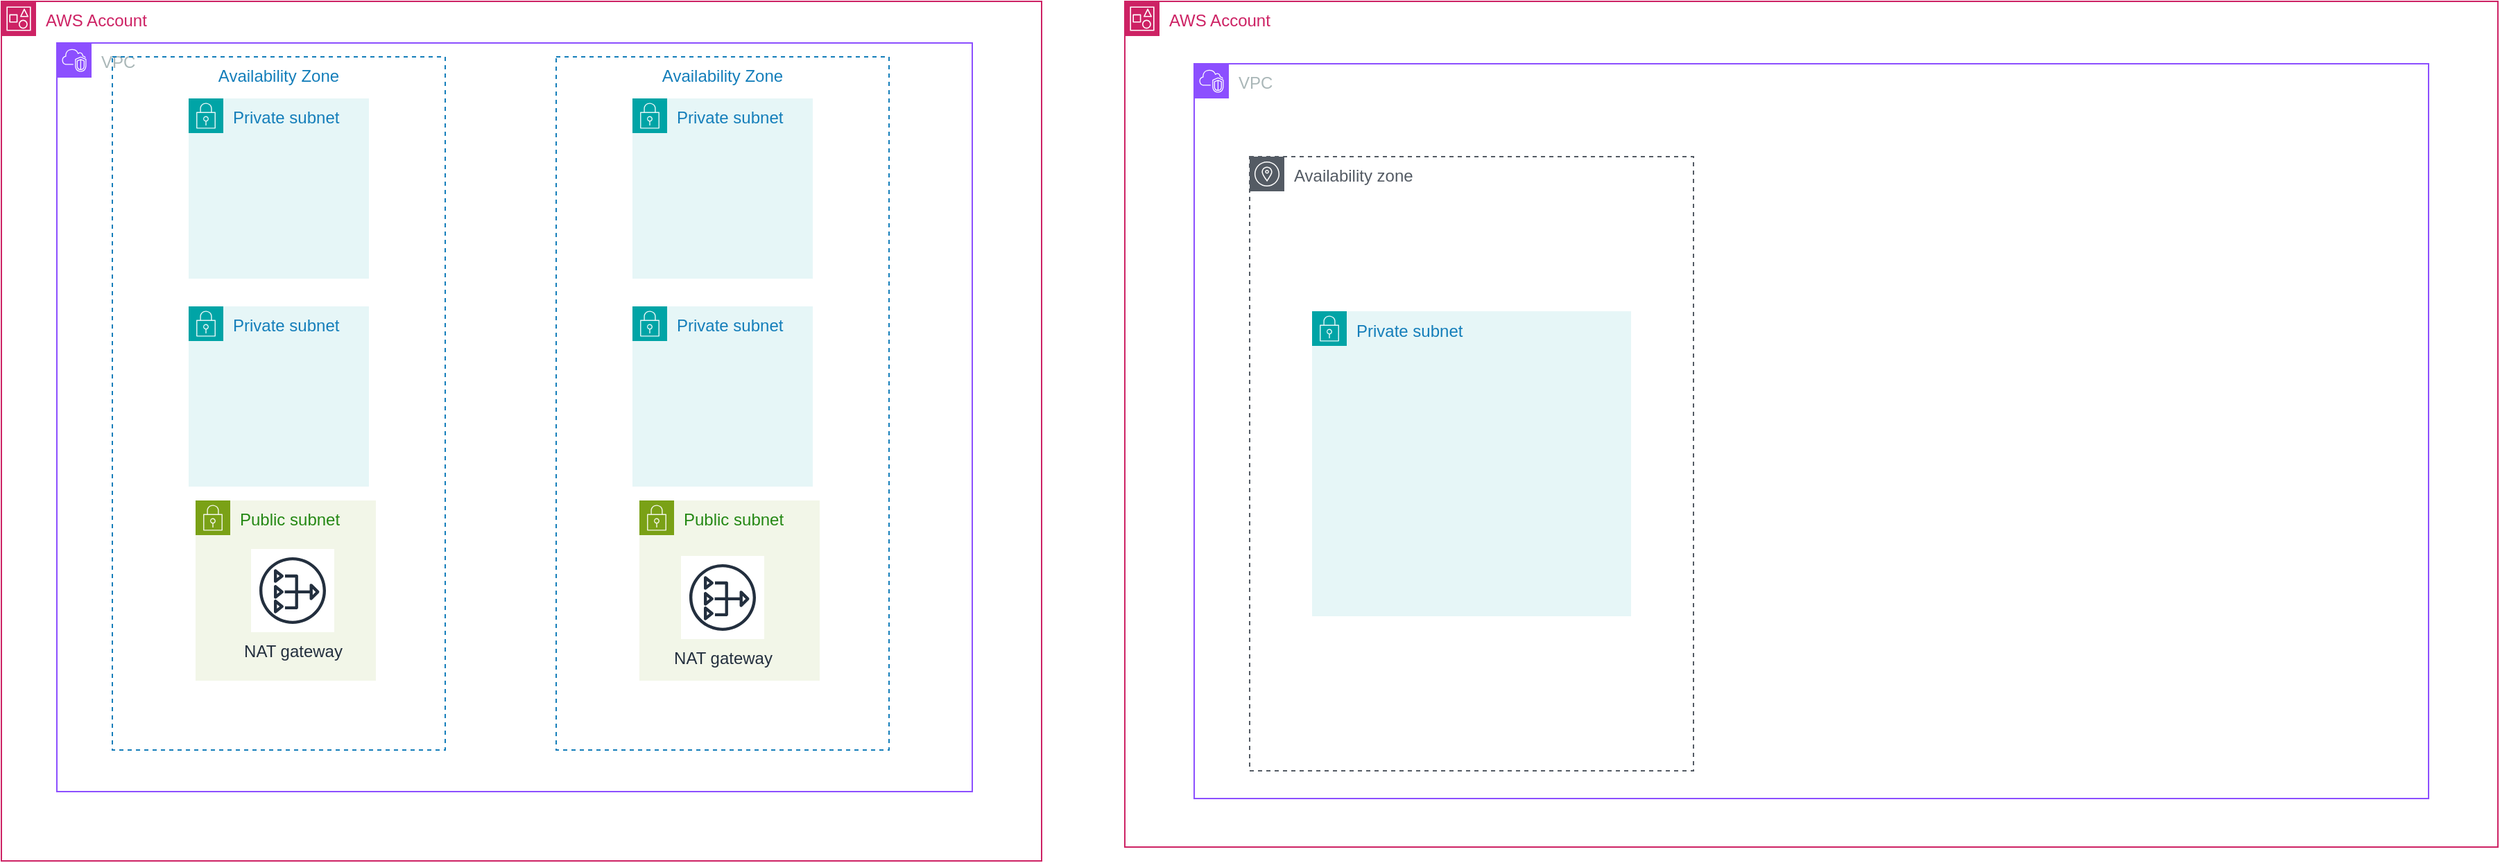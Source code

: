 <mxfile version="24.6.5" type="github">
  <diagram name="Page-1" id="vZtPhp0VgT9XKUIyWFpL">
    <mxGraphModel dx="7940" dy="4120" grid="1" gridSize="10" guides="1" tooltips="1" connect="1" arrows="1" fold="1" page="1" pageScale="1" pageWidth="850" pageHeight="1100" math="0" shadow="0">
      <root>
        <mxCell id="0" />
        <mxCell id="1" parent="0" />
        <mxCell id="zvq0UbKQzq3Gj7QngGnI-1" value="AWS Account" style="points=[[0,0],[0.25,0],[0.5,0],[0.75,0],[1,0],[1,0.25],[1,0.5],[1,0.75],[1,1],[0.75,1],[0.5,1],[0.25,1],[0,1],[0,0.75],[0,0.5],[0,0.25]];outlineConnect=0;gradientColor=none;html=1;whiteSpace=wrap;fontSize=12;fontStyle=0;container=1;pointerEvents=0;collapsible=0;recursiveResize=0;shape=mxgraph.aws4.group;grIcon=mxgraph.aws4.group_account;strokeColor=#CD2264;fillColor=none;verticalAlign=top;align=left;spacingLeft=30;fontColor=#CD2264;dashed=0;" vertex="1" parent="1">
          <mxGeometry x="40" y="70" width="750" height="620" as="geometry" />
        </mxCell>
        <mxCell id="zvq0UbKQzq3Gj7QngGnI-2" value="VPC" style="points=[[0,0],[0.25,0],[0.5,0],[0.75,0],[1,0],[1,0.25],[1,0.5],[1,0.75],[1,1],[0.75,1],[0.5,1],[0.25,1],[0,1],[0,0.75],[0,0.5],[0,0.25]];outlineConnect=0;gradientColor=none;html=1;whiteSpace=wrap;fontSize=12;fontStyle=0;container=1;pointerEvents=0;collapsible=0;recursiveResize=0;shape=mxgraph.aws4.group;grIcon=mxgraph.aws4.group_vpc2;strokeColor=#8C4FFF;fillColor=none;verticalAlign=top;align=left;spacingLeft=30;fontColor=#AAB7B8;dashed=0;" vertex="1" parent="1">
          <mxGeometry x="80" y="100" width="660" height="540" as="geometry" />
        </mxCell>
        <mxCell id="zvq0UbKQzq3Gj7QngGnI-3" value="Availability Zone" style="fillColor=none;strokeColor=#147EBA;dashed=1;verticalAlign=top;fontStyle=0;fontColor=#147EBA;whiteSpace=wrap;html=1;" vertex="1" parent="zvq0UbKQzq3Gj7QngGnI-2">
          <mxGeometry x="40" y="10" width="240" height="500" as="geometry" />
        </mxCell>
        <mxCell id="zvq0UbKQzq3Gj7QngGnI-4" value="Availability Zone" style="fillColor=none;strokeColor=#147EBA;dashed=1;verticalAlign=top;fontStyle=0;fontColor=#147EBA;whiteSpace=wrap;html=1;" vertex="1" parent="zvq0UbKQzq3Gj7QngGnI-2">
          <mxGeometry x="360" y="10" width="240" height="500" as="geometry" />
        </mxCell>
        <mxCell id="zvq0UbKQzq3Gj7QngGnI-8" value="Private subnet" style="points=[[0,0],[0.25,0],[0.5,0],[0.75,0],[1,0],[1,0.25],[1,0.5],[1,0.75],[1,1],[0.75,1],[0.5,1],[0.25,1],[0,1],[0,0.75],[0,0.5],[0,0.25]];outlineConnect=0;gradientColor=none;html=1;whiteSpace=wrap;fontSize=12;fontStyle=0;container=1;pointerEvents=0;collapsible=0;recursiveResize=0;shape=mxgraph.aws4.group;grIcon=mxgraph.aws4.group_security_group;grStroke=0;strokeColor=#00A4A6;fillColor=#E6F6F7;verticalAlign=top;align=left;spacingLeft=30;fontColor=#147EBA;dashed=0;" vertex="1" parent="zvq0UbKQzq3Gj7QngGnI-2">
          <mxGeometry x="95" y="40" width="130" height="130" as="geometry" />
        </mxCell>
        <mxCell id="zvq0UbKQzq3Gj7QngGnI-9" value="Private subnet" style="points=[[0,0],[0.25,0],[0.5,0],[0.75,0],[1,0],[1,0.25],[1,0.5],[1,0.75],[1,1],[0.75,1],[0.5,1],[0.25,1],[0,1],[0,0.75],[0,0.5],[0,0.25]];outlineConnect=0;gradientColor=none;html=1;whiteSpace=wrap;fontSize=12;fontStyle=0;container=1;pointerEvents=0;collapsible=0;recursiveResize=0;shape=mxgraph.aws4.group;grIcon=mxgraph.aws4.group_security_group;grStroke=0;strokeColor=#00A4A6;fillColor=#E6F6F7;verticalAlign=top;align=left;spacingLeft=30;fontColor=#147EBA;dashed=0;" vertex="1" parent="zvq0UbKQzq3Gj7QngGnI-2">
          <mxGeometry x="415" y="40" width="130" height="130" as="geometry" />
        </mxCell>
        <mxCell id="zvq0UbKQzq3Gj7QngGnI-10" value="Private subnet" style="points=[[0,0],[0.25,0],[0.5,0],[0.75,0],[1,0],[1,0.25],[1,0.5],[1,0.75],[1,1],[0.75,1],[0.5,1],[0.25,1],[0,1],[0,0.75],[0,0.5],[0,0.25]];outlineConnect=0;gradientColor=none;html=1;whiteSpace=wrap;fontSize=12;fontStyle=0;container=1;pointerEvents=0;collapsible=0;recursiveResize=0;shape=mxgraph.aws4.group;grIcon=mxgraph.aws4.group_security_group;grStroke=0;strokeColor=#00A4A6;fillColor=#E6F6F7;verticalAlign=top;align=left;spacingLeft=30;fontColor=#147EBA;dashed=0;" vertex="1" parent="zvq0UbKQzq3Gj7QngGnI-2">
          <mxGeometry x="95" y="190" width="130" height="130" as="geometry" />
        </mxCell>
        <mxCell id="zvq0UbKQzq3Gj7QngGnI-16" value="" style="shape=image;html=1;verticalAlign=top;verticalLabelPosition=bottom;labelBackgroundColor=#ffffff;imageAspect=0;aspect=fixed;image=https://cdn0.iconfinder.com/data/icons/security-double-color-red-and-black-vol-2/52/fire__wall__firewall__security-128.png" vertex="1" parent="zvq0UbKQzq3Gj7QngGnI-10">
          <mxGeometry x="16" y="22" width="108" height="108" as="geometry" />
        </mxCell>
        <mxCell id="zvq0UbKQzq3Gj7QngGnI-12" value="Private subnet" style="points=[[0,0],[0.25,0],[0.5,0],[0.75,0],[1,0],[1,0.25],[1,0.5],[1,0.75],[1,1],[0.75,1],[0.5,1],[0.25,1],[0,1],[0,0.75],[0,0.5],[0,0.25]];outlineConnect=0;gradientColor=none;html=1;whiteSpace=wrap;fontSize=12;fontStyle=0;container=1;pointerEvents=0;collapsible=0;recursiveResize=0;shape=mxgraph.aws4.group;grIcon=mxgraph.aws4.group_security_group;grStroke=0;strokeColor=#00A4A6;fillColor=#E6F6F7;verticalAlign=top;align=left;spacingLeft=30;fontColor=#147EBA;dashed=0;" vertex="1" parent="zvq0UbKQzq3Gj7QngGnI-2">
          <mxGeometry x="415" y="190" width="130" height="130" as="geometry" />
        </mxCell>
        <mxCell id="zvq0UbKQzq3Gj7QngGnI-13" value="Public subnet" style="points=[[0,0],[0.25,0],[0.5,0],[0.75,0],[1,0],[1,0.25],[1,0.5],[1,0.75],[1,1],[0.75,1],[0.5,1],[0.25,1],[0,1],[0,0.75],[0,0.5],[0,0.25]];outlineConnect=0;gradientColor=none;html=1;whiteSpace=wrap;fontSize=12;fontStyle=0;container=1;pointerEvents=0;collapsible=0;recursiveResize=0;shape=mxgraph.aws4.group;grIcon=mxgraph.aws4.group_security_group;grStroke=0;strokeColor=#7AA116;fillColor=#F2F6E8;verticalAlign=top;align=left;spacingLeft=30;fontColor=#248814;dashed=0;" vertex="1" parent="zvq0UbKQzq3Gj7QngGnI-2">
          <mxGeometry x="420" y="330" width="130" height="130" as="geometry" />
        </mxCell>
        <mxCell id="zvq0UbKQzq3Gj7QngGnI-18" value="NAT gateway" style="sketch=0;outlineConnect=0;fontColor=#232F3E;gradientColor=none;strokeColor=#232F3E;fillColor=#ffffff;dashed=0;verticalLabelPosition=bottom;verticalAlign=top;align=center;html=1;fontSize=12;fontStyle=0;aspect=fixed;shape=mxgraph.aws4.resourceIcon;resIcon=mxgraph.aws4.nat_gateway;" vertex="1" parent="zvq0UbKQzq3Gj7QngGnI-13">
          <mxGeometry x="30" y="40" width="60" height="60" as="geometry" />
        </mxCell>
        <mxCell id="zvq0UbKQzq3Gj7QngGnI-14" value="Public subnet" style="points=[[0,0],[0.25,0],[0.5,0],[0.75,0],[1,0],[1,0.25],[1,0.5],[1,0.75],[1,1],[0.75,1],[0.5,1],[0.25,1],[0,1],[0,0.75],[0,0.5],[0,0.25]];outlineConnect=0;gradientColor=none;html=1;whiteSpace=wrap;fontSize=12;fontStyle=0;container=1;pointerEvents=0;collapsible=0;recursiveResize=0;shape=mxgraph.aws4.group;grIcon=mxgraph.aws4.group_security_group;grStroke=0;strokeColor=#7AA116;fillColor=#F2F6E8;verticalAlign=top;align=left;spacingLeft=30;fontColor=#248814;dashed=0;" vertex="1" parent="zvq0UbKQzq3Gj7QngGnI-2">
          <mxGeometry x="100" y="330" width="130" height="130" as="geometry" />
        </mxCell>
        <mxCell id="zvq0UbKQzq3Gj7QngGnI-17" value="NAT gateway" style="sketch=0;outlineConnect=0;fontColor=#232F3E;gradientColor=none;strokeColor=#232F3E;fillColor=#ffffff;dashed=0;verticalLabelPosition=bottom;verticalAlign=top;align=center;html=1;fontSize=12;fontStyle=0;aspect=fixed;shape=mxgraph.aws4.resourceIcon;resIcon=mxgraph.aws4.nat_gateway;" vertex="1" parent="zvq0UbKQzq3Gj7QngGnI-14">
          <mxGeometry x="40" y="35" width="60" height="60" as="geometry" />
        </mxCell>
        <mxCell id="zvq0UbKQzq3Gj7QngGnI-15" value="" style="shape=image;html=1;verticalAlign=top;verticalLabelPosition=bottom;labelBackgroundColor=#ffffff;imageAspect=0;aspect=fixed;image=https://cdn0.iconfinder.com/data/icons/security-double-color-red-and-black-vol-2/52/fire__wall__firewall__security-128.png" vertex="1" parent="zvq0UbKQzq3Gj7QngGnI-2">
          <mxGeometry x="430" y="220" width="100" height="100" as="geometry" />
        </mxCell>
        <mxCell id="zvq0UbKQzq3Gj7QngGnI-19" value="AWS Account" style="points=[[0,0],[0.25,0],[0.5,0],[0.75,0],[1,0],[1,0.25],[1,0.5],[1,0.75],[1,1],[0.75,1],[0.5,1],[0.25,1],[0,1],[0,0.75],[0,0.5],[0,0.25]];outlineConnect=0;gradientColor=none;html=1;whiteSpace=wrap;fontSize=12;fontStyle=0;container=1;pointerEvents=0;collapsible=0;recursiveResize=0;shape=mxgraph.aws4.group;grIcon=mxgraph.aws4.group_account;strokeColor=#CD2264;fillColor=none;verticalAlign=top;align=left;spacingLeft=30;fontColor=#CD2264;dashed=0;" vertex="1" parent="1">
          <mxGeometry x="850" y="70" width="990" height="610" as="geometry" />
        </mxCell>
        <mxCell id="zvq0UbKQzq3Gj7QngGnI-20" value="VPC" style="points=[[0,0],[0.25,0],[0.5,0],[0.75,0],[1,0],[1,0.25],[1,0.5],[1,0.75],[1,1],[0.75,1],[0.5,1],[0.25,1],[0,1],[0,0.75],[0,0.5],[0,0.25]];outlineConnect=0;gradientColor=none;html=1;whiteSpace=wrap;fontSize=12;fontStyle=0;container=1;pointerEvents=0;collapsible=0;recursiveResize=0;shape=mxgraph.aws4.group;grIcon=mxgraph.aws4.group_vpc2;strokeColor=#8C4FFF;fillColor=none;verticalAlign=top;align=left;spacingLeft=30;fontColor=#AAB7B8;dashed=0;" vertex="1" parent="zvq0UbKQzq3Gj7QngGnI-19">
          <mxGeometry x="50" y="45" width="890" height="530" as="geometry" />
        </mxCell>
        <mxCell id="zvq0UbKQzq3Gj7QngGnI-25" value="Availability zone" style="sketch=0;outlineConnect=0;gradientColor=none;html=1;whiteSpace=wrap;fontSize=12;fontStyle=0;shape=mxgraph.aws4.group;grIcon=mxgraph.aws4.group_availability_zone;strokeColor=#545B64;fillColor=none;verticalAlign=top;align=left;spacingLeft=30;fontColor=#545B64;dashed=1;" vertex="1" parent="zvq0UbKQzq3Gj7QngGnI-20">
          <mxGeometry x="40" y="67" width="320" height="443" as="geometry" />
        </mxCell>
        <mxCell id="zvq0UbKQzq3Gj7QngGnI-24" value="Private subnet" style="points=[[0,0],[0.25,0],[0.5,0],[0.75,0],[1,0],[1,0.25],[1,0.5],[1,0.75],[1,1],[0.75,1],[0.5,1],[0.25,1],[0,1],[0,0.75],[0,0.5],[0,0.25]];outlineConnect=0;gradientColor=none;html=1;whiteSpace=wrap;fontSize=12;fontStyle=0;container=1;pointerEvents=0;collapsible=0;recursiveResize=0;shape=mxgraph.aws4.group;grIcon=mxgraph.aws4.group_security_group;grStroke=0;strokeColor=#00A4A6;fillColor=#E6F6F7;verticalAlign=top;align=left;spacingLeft=30;fontColor=#147EBA;dashed=0;" vertex="1" parent="zvq0UbKQzq3Gj7QngGnI-20">
          <mxGeometry x="85" y="178.5" width="230" height="220" as="geometry" />
        </mxCell>
      </root>
    </mxGraphModel>
  </diagram>
</mxfile>
